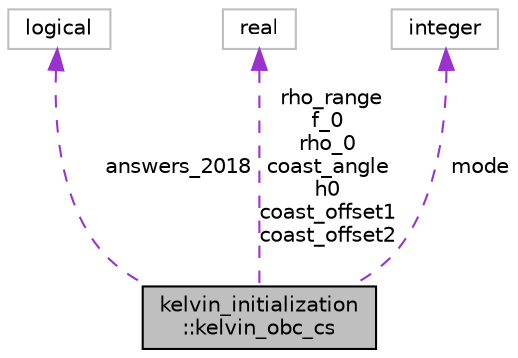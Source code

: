 digraph "kelvin_initialization::kelvin_obc_cs"
{
 // INTERACTIVE_SVG=YES
 // LATEX_PDF_SIZE
  edge [fontname="Helvetica",fontsize="10",labelfontname="Helvetica",labelfontsize="10"];
  node [fontname="Helvetica",fontsize="10",shape=record];
  Node1 [label="kelvin_initialization\l::kelvin_obc_cs",height=0.2,width=0.4,color="black", fillcolor="grey75", style="filled", fontcolor="black",tooltip="Control structure for Kelvin wave open boundaries."];
  Node2 -> Node1 [dir="back",color="darkorchid3",fontsize="10",style="dashed",label=" answers_2018" ,fontname="Helvetica"];
  Node2 [label="logical",height=0.2,width=0.4,color="grey75", fillcolor="white", style="filled",tooltip=" "];
  Node3 -> Node1 [dir="back",color="darkorchid3",fontsize="10",style="dashed",label=" rho_range\nf_0\nrho_0\ncoast_angle\nh0\ncoast_offset1\ncoast_offset2" ,fontname="Helvetica"];
  Node3 [label="real",height=0.2,width=0.4,color="grey75", fillcolor="white", style="filled",tooltip=" "];
  Node4 -> Node1 [dir="back",color="darkorchid3",fontsize="10",style="dashed",label=" mode" ,fontname="Helvetica"];
  Node4 [label="integer",height=0.2,width=0.4,color="grey75", fillcolor="white", style="filled",tooltip=" "];
}
